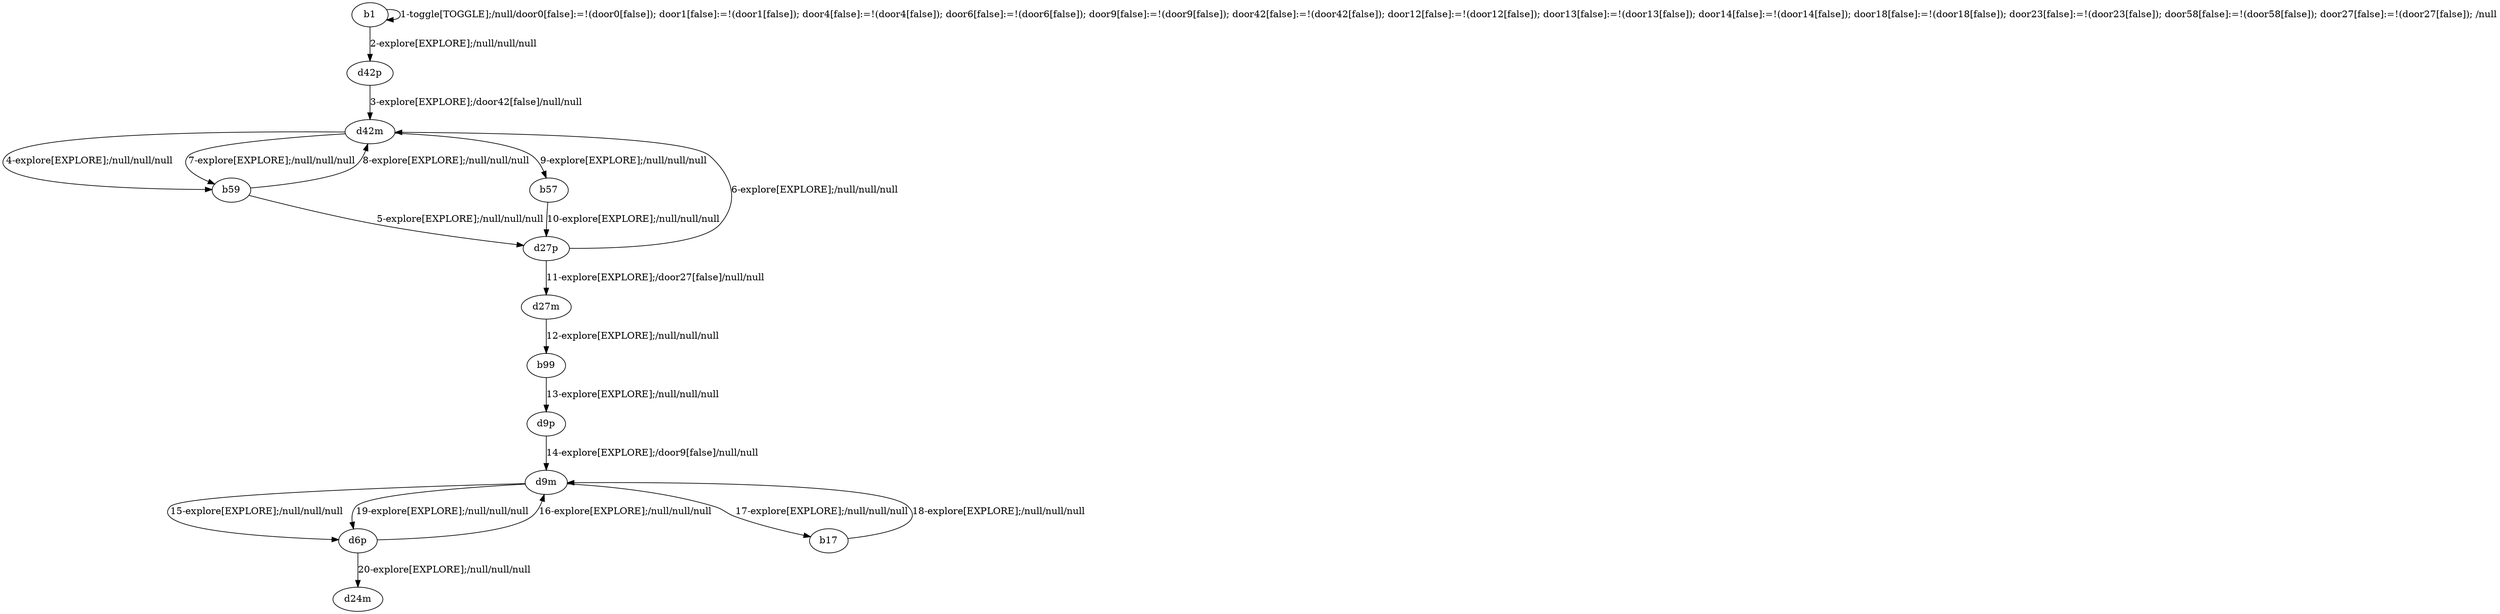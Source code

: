 # Total number of goals covered by this test: 3
# d6p --> d24m
# d6p --> d9m
# d9m --> d6p

digraph g {
"b1" -> "b1" [label = "1-toggle[TOGGLE];/null/door0[false]:=!(door0[false]); door1[false]:=!(door1[false]); door4[false]:=!(door4[false]); door6[false]:=!(door6[false]); door9[false]:=!(door9[false]); door42[false]:=!(door42[false]); door12[false]:=!(door12[false]); door13[false]:=!(door13[false]); door14[false]:=!(door14[false]); door18[false]:=!(door18[false]); door23[false]:=!(door23[false]); door58[false]:=!(door58[false]); door27[false]:=!(door27[false]); /null"];
"b1" -> "d42p" [label = "2-explore[EXPLORE];/null/null/null"];
"d42p" -> "d42m" [label = "3-explore[EXPLORE];/door42[false]/null/null"];
"d42m" -> "b59" [label = "4-explore[EXPLORE];/null/null/null"];
"b59" -> "d27p" [label = "5-explore[EXPLORE];/null/null/null"];
"d27p" -> "d42m" [label = "6-explore[EXPLORE];/null/null/null"];
"d42m" -> "b59" [label = "7-explore[EXPLORE];/null/null/null"];
"b59" -> "d42m" [label = "8-explore[EXPLORE];/null/null/null"];
"d42m" -> "b57" [label = "9-explore[EXPLORE];/null/null/null"];
"b57" -> "d27p" [label = "10-explore[EXPLORE];/null/null/null"];
"d27p" -> "d27m" [label = "11-explore[EXPLORE];/door27[false]/null/null"];
"d27m" -> "b99" [label = "12-explore[EXPLORE];/null/null/null"];
"b99" -> "d9p" [label = "13-explore[EXPLORE];/null/null/null"];
"d9p" -> "d9m" [label = "14-explore[EXPLORE];/door9[false]/null/null"];
"d9m" -> "d6p" [label = "15-explore[EXPLORE];/null/null/null"];
"d6p" -> "d9m" [label = "16-explore[EXPLORE];/null/null/null"];
"d9m" -> "b17" [label = "17-explore[EXPLORE];/null/null/null"];
"b17" -> "d9m" [label = "18-explore[EXPLORE];/null/null/null"];
"d9m" -> "d6p" [label = "19-explore[EXPLORE];/null/null/null"];
"d6p" -> "d24m" [label = "20-explore[EXPLORE];/null/null/null"];
}